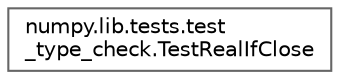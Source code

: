 digraph "Graphical Class Hierarchy"
{
 // LATEX_PDF_SIZE
  bgcolor="transparent";
  edge [fontname=Helvetica,fontsize=10,labelfontname=Helvetica,labelfontsize=10];
  node [fontname=Helvetica,fontsize=10,shape=box,height=0.2,width=0.4];
  rankdir="LR";
  Node0 [id="Node000000",label="numpy.lib.tests.test\l_type_check.TestRealIfClose",height=0.2,width=0.4,color="grey40", fillcolor="white", style="filled",URL="$df/d32/classnumpy_1_1lib_1_1tests_1_1test__type__check_1_1TestRealIfClose.html",tooltip=" "];
}
